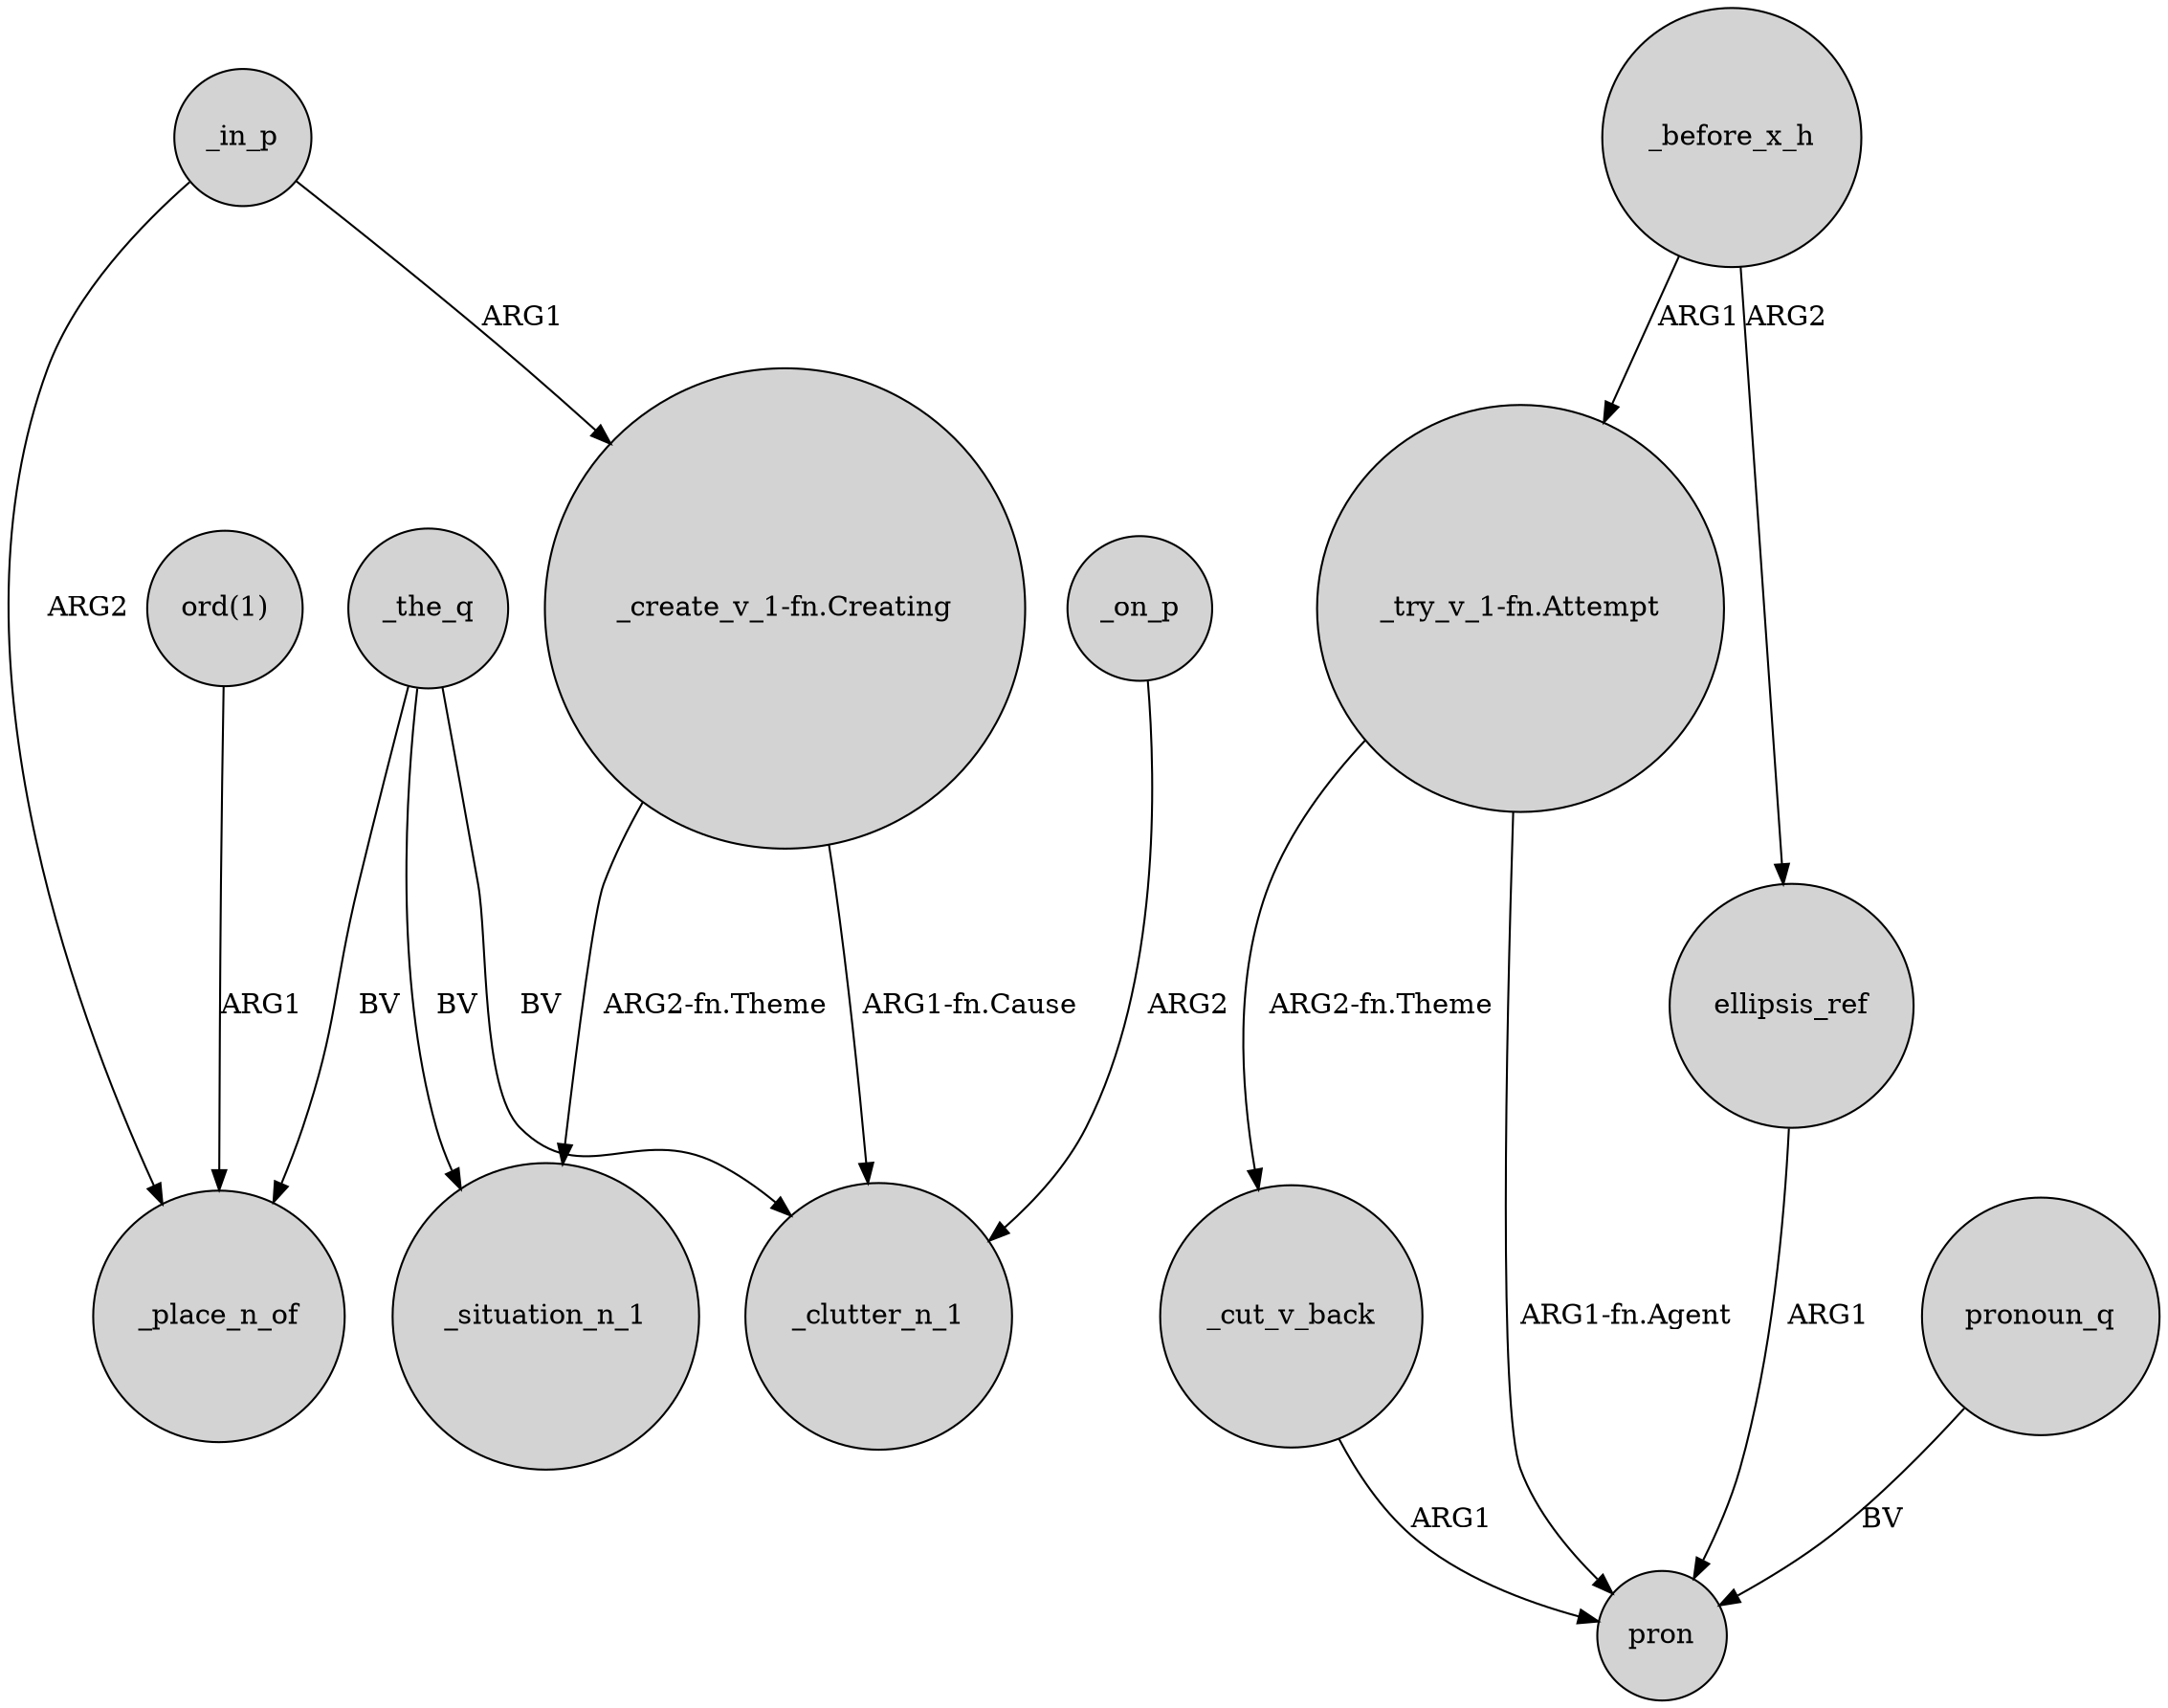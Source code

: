 digraph {
	node [shape=circle style=filled]
	_the_q -> _place_n_of [label=BV]
	"_try_v_1-fn.Attempt" -> _cut_v_back [label="ARG2-fn.Theme"]
	"_try_v_1-fn.Attempt" -> pron [label="ARG1-fn.Agent"]
	ellipsis_ref -> pron [label=ARG1]
	_in_p -> "_create_v_1-fn.Creating" [label=ARG1]
	_before_x_h -> "_try_v_1-fn.Attempt" [label=ARG1]
	_the_q -> _situation_n_1 [label=BV]
	"ord(1)" -> _place_n_of [label=ARG1]
	_the_q -> _clutter_n_1 [label=BV]
	_before_x_h -> ellipsis_ref [label=ARG2]
	_on_p -> _clutter_n_1 [label=ARG2]
	"_create_v_1-fn.Creating" -> _clutter_n_1 [label="ARG1-fn.Cause"]
	_in_p -> _place_n_of [label=ARG2]
	_cut_v_back -> pron [label=ARG1]
	"_create_v_1-fn.Creating" -> _situation_n_1 [label="ARG2-fn.Theme"]
	pronoun_q -> pron [label=BV]
}

